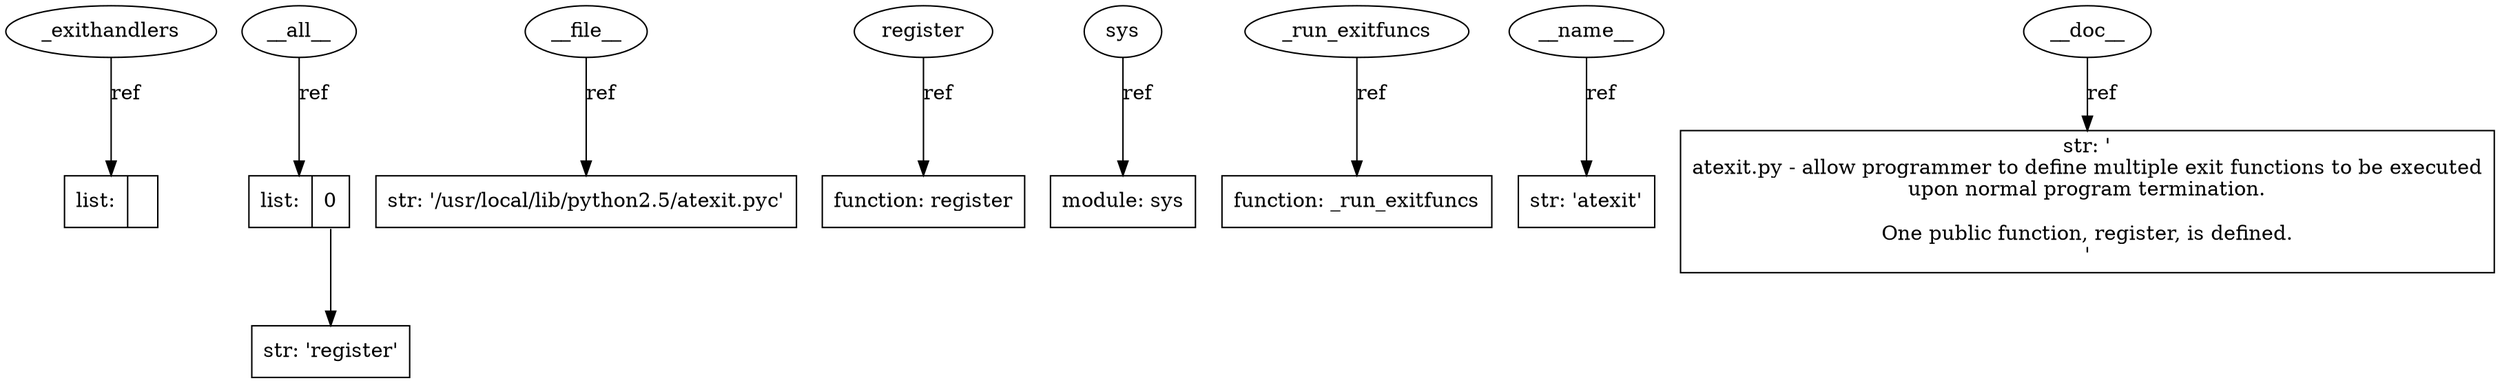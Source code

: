 digraph G {
    overlap=false;

    name3747296 [label="_exithandlers", shape="ellipse"];
    list3324944 [label="list: | ", shape="record"];
    name1744448 [label="__all__", shape="ellipse"];
    list3746472 [label="list: | <0> 0", shape="record"];
    str3253760 [label="str: 'register'", shape="box"];
    name1686528 [label="__file__", shape="ellipse"];
    str3742432 [label="str: '/usr/local/lib/python2.5/atexit.pyc'", shape="box"];
    name3253760 [label="register", shape="ellipse"];
    function3742640 [label="function: register", shape="box"];
    name1644256 [label="sys", shape="ellipse"];
    module1644208 [label="module: sys", shape="box"];
    name3755648 [label="_run_exitfuncs", shape="ellipse"];
    function3742512 [label="function: _run_exitfuncs", shape="box"];
    name1599392 [label="__name__", shape="ellipse"];
    str3760576 [label="str: 'atexit'", shape="box"];
    name1599232 [label="__doc__", shape="ellipse"];
    str1751784 [label="str: '\natexit.py - allow programmer to define multiple exit functions to be executed\nupon normal program termination.\n\nOne public function, register, is defined.\n'", shape="box"];

    list3746472:0 -> str3253760 [label=""];
    name3747296 -> list3324944 [label="ref"];
    name1744448 -> list3746472 [label="ref"];
    name1686528 -> str3742432 [label="ref"];
    name3253760 -> function3742640 [label="ref"];
    name1644256 -> module1644208 [label="ref"];
    name3755648 -> function3742512 [label="ref"];
    name1599392 -> str3760576 [label="ref"];
    name1599232 -> str1751784 [label="ref"];

}

